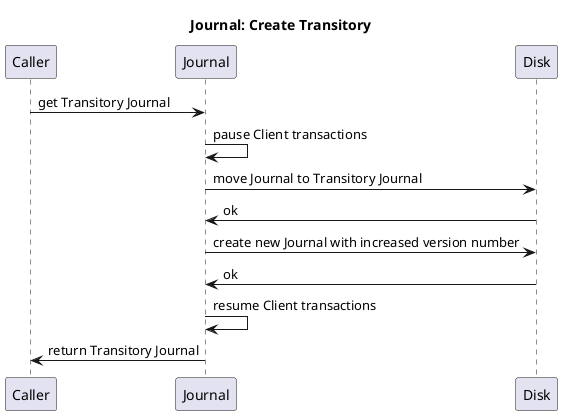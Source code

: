 Journal
=======

@startuml
Title: Journal: Create Transitory

Caller -> Journal: get Transitory Journal
Journal -> Journal: pause Client transactions
Journal -> Disk: move Journal to Transitory Journal
Disk -> Journal: ok
Journal -> Disk: create new Journal with increased version number
Disk -> Journal: ok
Journal -> Journal: resume Client transactions
Journal -> Caller: return Transitory Journal
@enduml

@startuml
Title: Journal: Apply To Datastore

participant Disk

Journal -> Disk: get Journal
Disk -> Journal: Journal
loop for each Journal Entry in Journal
	Journal -> Datastore: compare Record from Journal Entry to TOC
	alt if Record is not deleted and Journal Entry Id is not older than set Journal Entry
		Datastore -> Journal: Record needs to be processed
		Journal -> Datastore: Process Journal Entry Event with Datastore
	else Record is deleted or Journal Entry Id is older than set Journal Entry
		Datastore -> Journal: Record does not need to be processed
		Journal -> Journal: ignore Record
	end
end
@enduml

@startuml
Title: Journal: Apply Transitory

Journal -> Disk: create TOC from on-disk Datastore
note left
	see Datastore: Create TOC
end note
Disk -> Journal: ok
Journal -> Journal: preprocess Transitory Journal
note left
	see Journal: Preprocess
end note
Journal -> Journal: create new Datastore with source as on-disk Datastore
note left
	see Datastore: Initialize 
end note
Journal -> Datastore: apply Transitory Journal to new Datastore
note left
	see Journal: Apply To Datastore
end note
Datastore -> Disk: merge Datastores
note left
	see Datastores: Merge
end note
Disk -> Datastore: ok
Datastore -> Journal: ok
Journal -> Disk: rotate new Datastore with old Datastore
note left
	see Datastores: Rotate
end note
Disk -> Journal: ok
Journal -> Disk: delete old Datastore
Disk -> Journal: ok
@enduml

@startuml
Title: Journal: Preprocess

Journal -> Disk: read Journal
Disk -> Journal: ok
loop for each Journal Entry in Journal
	alt Journal Entry deletes Record
		Journal -> Datastore: mark Record as deleted in TOC
		Datastore -> Journal: ok
	end
	alt Journal Entry sets Record
		Journal -> Datastore: mark Record as set with Journal Entry's Id in TOC
		Datastore -> Journal: ok
	end
end
@enduml